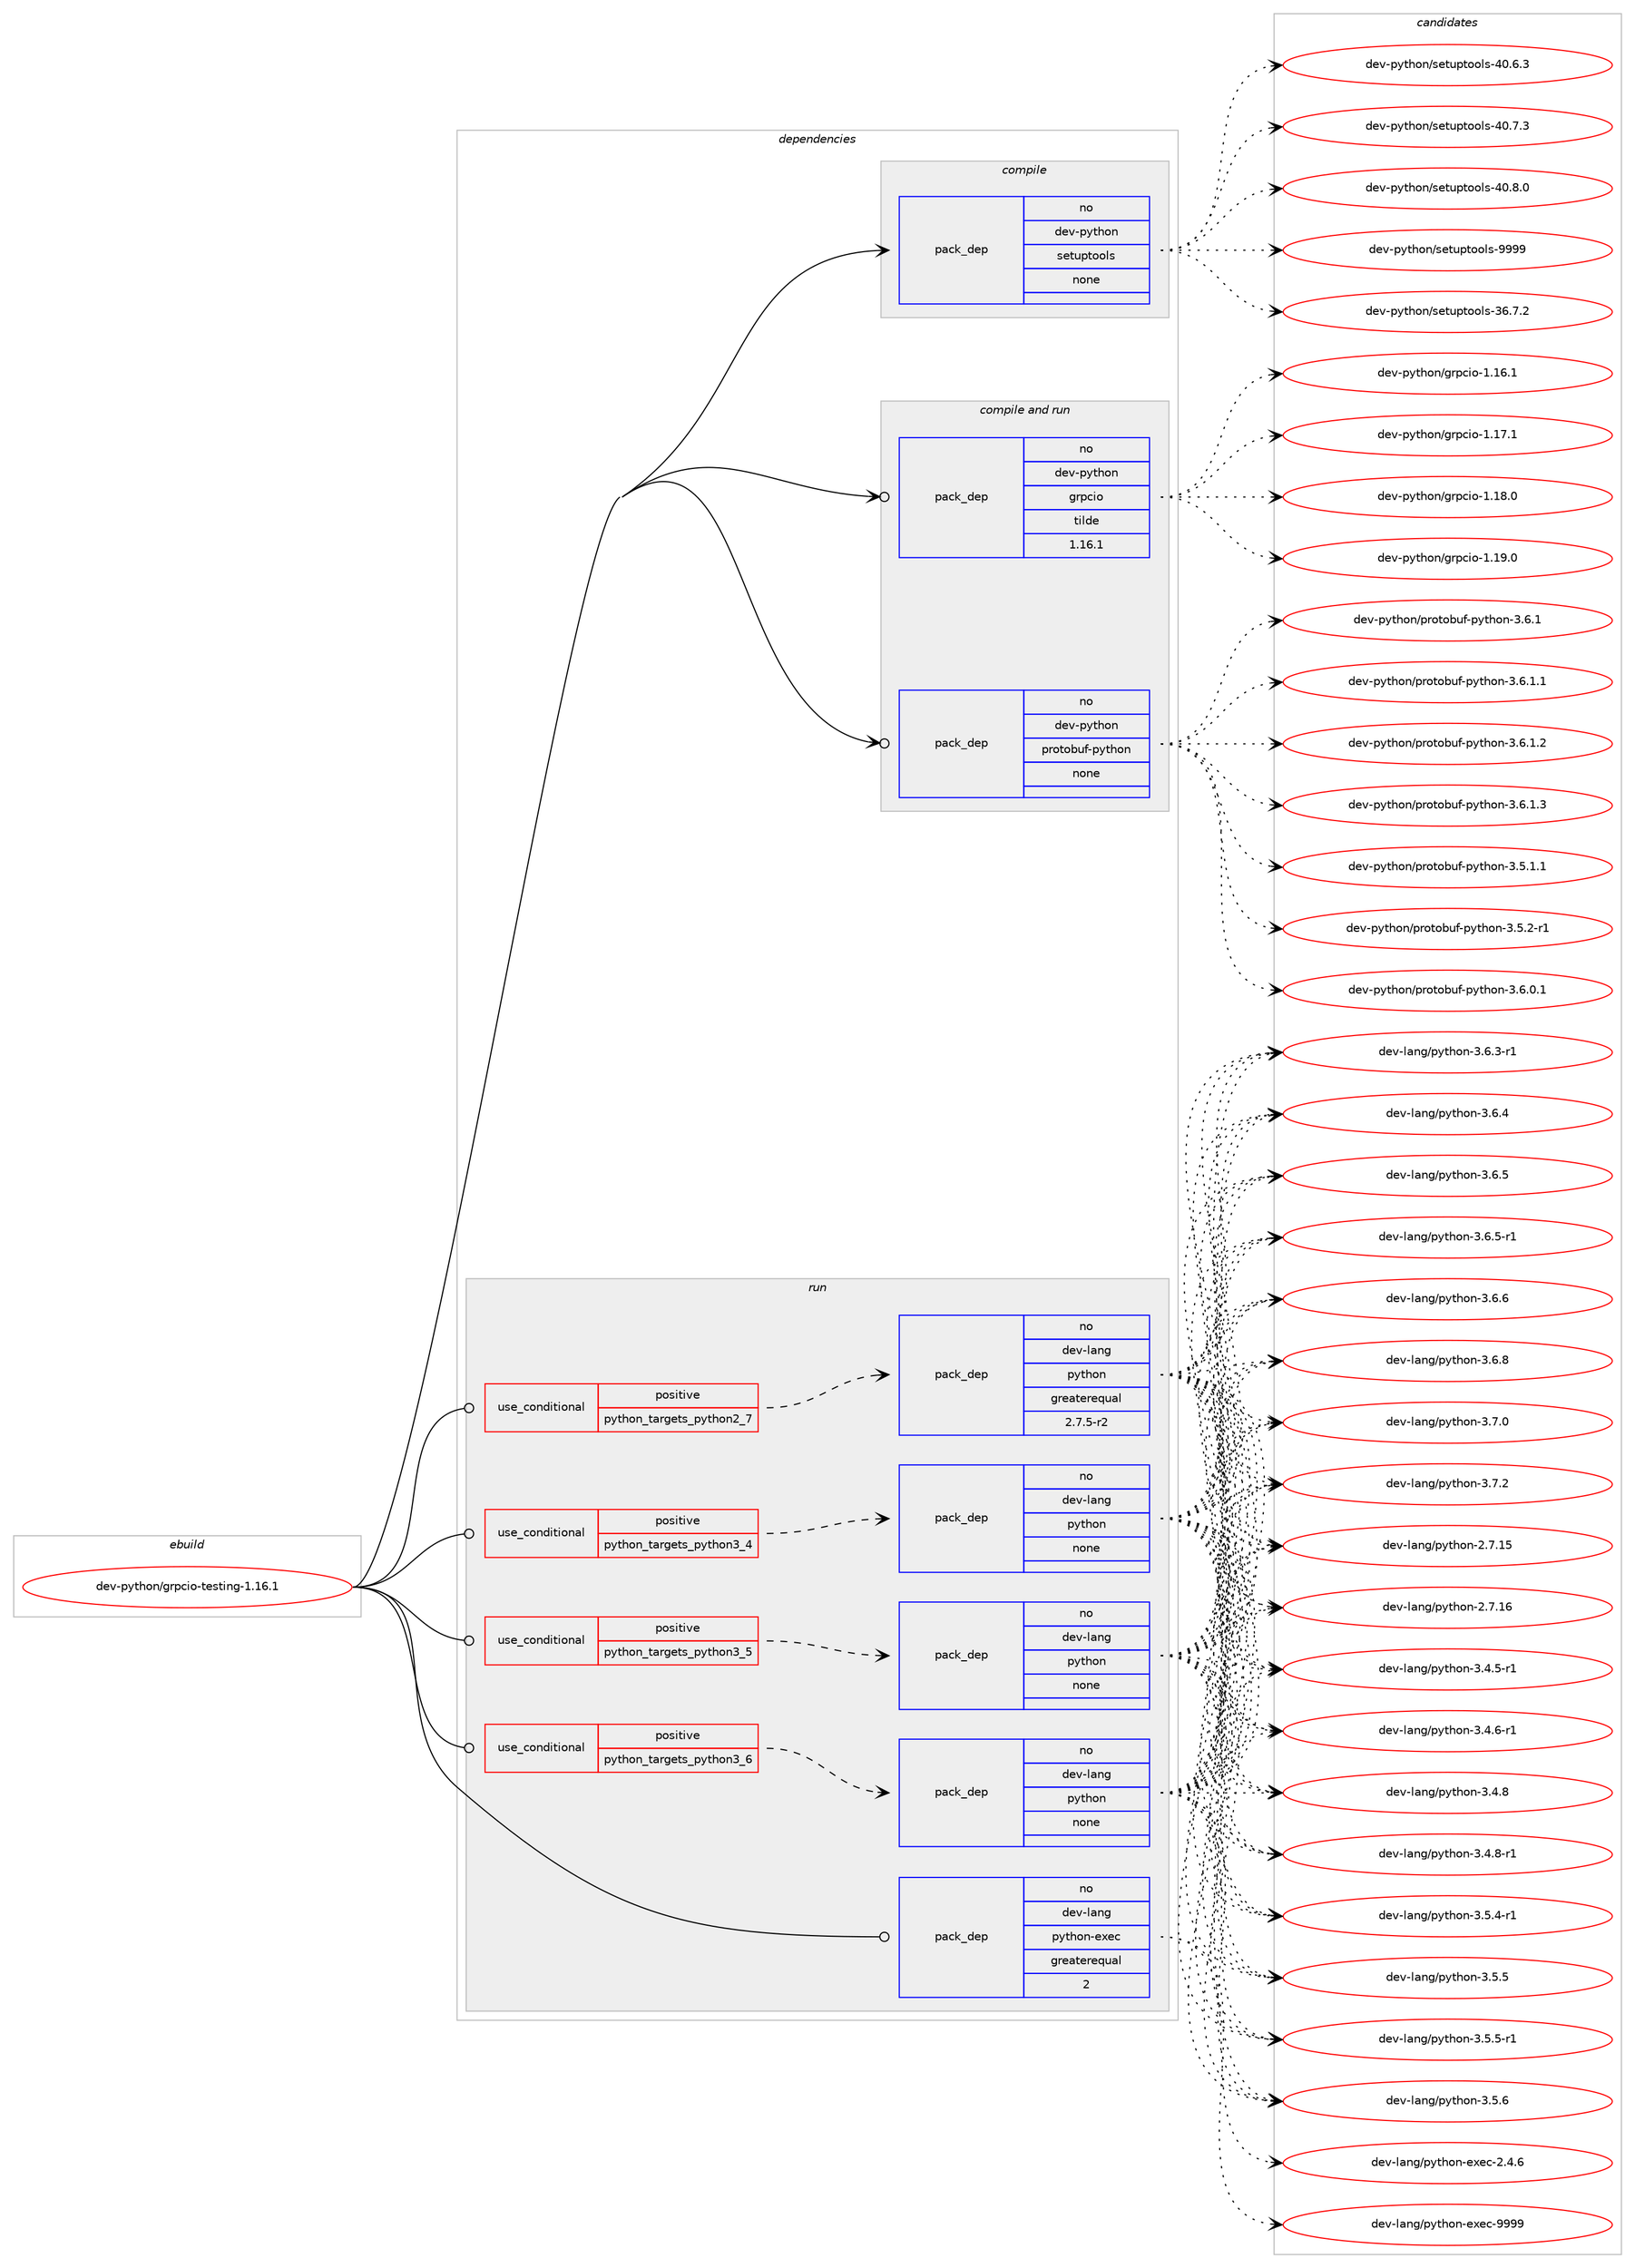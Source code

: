 digraph prolog {

# *************
# Graph options
# *************

newrank=true;
concentrate=true;
compound=true;
graph [rankdir=LR,fontname=Helvetica,fontsize=10,ranksep=1.5];#, ranksep=2.5, nodesep=0.2];
edge  [arrowhead=vee];
node  [fontname=Helvetica,fontsize=10];

# **********
# The ebuild
# **********

subgraph cluster_leftcol {
color=gray;
rank=same;
label=<<i>ebuild</i>>;
id [label="dev-python/grpcio-testing-1.16.1", color=red, width=4, href="../dev-python/grpcio-testing-1.16.1.svg"];
}

# ****************
# The dependencies
# ****************

subgraph cluster_midcol {
color=gray;
label=<<i>dependencies</i>>;
subgraph cluster_compile {
fillcolor="#eeeeee";
style=filled;
label=<<i>compile</i>>;
subgraph pack1013635 {
dependency1412084 [label=<<TABLE BORDER="0" CELLBORDER="1" CELLSPACING="0" CELLPADDING="4" WIDTH="220"><TR><TD ROWSPAN="6" CELLPADDING="30">pack_dep</TD></TR><TR><TD WIDTH="110">no</TD></TR><TR><TD>dev-python</TD></TR><TR><TD>setuptools</TD></TR><TR><TD>none</TD></TR><TR><TD></TD></TR></TABLE>>, shape=none, color=blue];
}
id:e -> dependency1412084:w [weight=20,style="solid",arrowhead="vee"];
}
subgraph cluster_compileandrun {
fillcolor="#eeeeee";
style=filled;
label=<<i>compile and run</i>>;
subgraph pack1013636 {
dependency1412085 [label=<<TABLE BORDER="0" CELLBORDER="1" CELLSPACING="0" CELLPADDING="4" WIDTH="220"><TR><TD ROWSPAN="6" CELLPADDING="30">pack_dep</TD></TR><TR><TD WIDTH="110">no</TD></TR><TR><TD>dev-python</TD></TR><TR><TD>grpcio</TD></TR><TR><TD>tilde</TD></TR><TR><TD>1.16.1</TD></TR></TABLE>>, shape=none, color=blue];
}
id:e -> dependency1412085:w [weight=20,style="solid",arrowhead="odotvee"];
subgraph pack1013637 {
dependency1412086 [label=<<TABLE BORDER="0" CELLBORDER="1" CELLSPACING="0" CELLPADDING="4" WIDTH="220"><TR><TD ROWSPAN="6" CELLPADDING="30">pack_dep</TD></TR><TR><TD WIDTH="110">no</TD></TR><TR><TD>dev-python</TD></TR><TR><TD>protobuf-python</TD></TR><TR><TD>none</TD></TR><TR><TD></TD></TR></TABLE>>, shape=none, color=blue];
}
id:e -> dependency1412086:w [weight=20,style="solid",arrowhead="odotvee"];
}
subgraph cluster_run {
fillcolor="#eeeeee";
style=filled;
label=<<i>run</i>>;
subgraph cond375182 {
dependency1412087 [label=<<TABLE BORDER="0" CELLBORDER="1" CELLSPACING="0" CELLPADDING="4"><TR><TD ROWSPAN="3" CELLPADDING="10">use_conditional</TD></TR><TR><TD>positive</TD></TR><TR><TD>python_targets_python2_7</TD></TR></TABLE>>, shape=none, color=red];
subgraph pack1013638 {
dependency1412088 [label=<<TABLE BORDER="0" CELLBORDER="1" CELLSPACING="0" CELLPADDING="4" WIDTH="220"><TR><TD ROWSPAN="6" CELLPADDING="30">pack_dep</TD></TR><TR><TD WIDTH="110">no</TD></TR><TR><TD>dev-lang</TD></TR><TR><TD>python</TD></TR><TR><TD>greaterequal</TD></TR><TR><TD>2.7.5-r2</TD></TR></TABLE>>, shape=none, color=blue];
}
dependency1412087:e -> dependency1412088:w [weight=20,style="dashed",arrowhead="vee"];
}
id:e -> dependency1412087:w [weight=20,style="solid",arrowhead="odot"];
subgraph cond375183 {
dependency1412089 [label=<<TABLE BORDER="0" CELLBORDER="1" CELLSPACING="0" CELLPADDING="4"><TR><TD ROWSPAN="3" CELLPADDING="10">use_conditional</TD></TR><TR><TD>positive</TD></TR><TR><TD>python_targets_python3_4</TD></TR></TABLE>>, shape=none, color=red];
subgraph pack1013639 {
dependency1412090 [label=<<TABLE BORDER="0" CELLBORDER="1" CELLSPACING="0" CELLPADDING="4" WIDTH="220"><TR><TD ROWSPAN="6" CELLPADDING="30">pack_dep</TD></TR><TR><TD WIDTH="110">no</TD></TR><TR><TD>dev-lang</TD></TR><TR><TD>python</TD></TR><TR><TD>none</TD></TR><TR><TD></TD></TR></TABLE>>, shape=none, color=blue];
}
dependency1412089:e -> dependency1412090:w [weight=20,style="dashed",arrowhead="vee"];
}
id:e -> dependency1412089:w [weight=20,style="solid",arrowhead="odot"];
subgraph cond375184 {
dependency1412091 [label=<<TABLE BORDER="0" CELLBORDER="1" CELLSPACING="0" CELLPADDING="4"><TR><TD ROWSPAN="3" CELLPADDING="10">use_conditional</TD></TR><TR><TD>positive</TD></TR><TR><TD>python_targets_python3_5</TD></TR></TABLE>>, shape=none, color=red];
subgraph pack1013640 {
dependency1412092 [label=<<TABLE BORDER="0" CELLBORDER="1" CELLSPACING="0" CELLPADDING="4" WIDTH="220"><TR><TD ROWSPAN="6" CELLPADDING="30">pack_dep</TD></TR><TR><TD WIDTH="110">no</TD></TR><TR><TD>dev-lang</TD></TR><TR><TD>python</TD></TR><TR><TD>none</TD></TR><TR><TD></TD></TR></TABLE>>, shape=none, color=blue];
}
dependency1412091:e -> dependency1412092:w [weight=20,style="dashed",arrowhead="vee"];
}
id:e -> dependency1412091:w [weight=20,style="solid",arrowhead="odot"];
subgraph cond375185 {
dependency1412093 [label=<<TABLE BORDER="0" CELLBORDER="1" CELLSPACING="0" CELLPADDING="4"><TR><TD ROWSPAN="3" CELLPADDING="10">use_conditional</TD></TR><TR><TD>positive</TD></TR><TR><TD>python_targets_python3_6</TD></TR></TABLE>>, shape=none, color=red];
subgraph pack1013641 {
dependency1412094 [label=<<TABLE BORDER="0" CELLBORDER="1" CELLSPACING="0" CELLPADDING="4" WIDTH="220"><TR><TD ROWSPAN="6" CELLPADDING="30">pack_dep</TD></TR><TR><TD WIDTH="110">no</TD></TR><TR><TD>dev-lang</TD></TR><TR><TD>python</TD></TR><TR><TD>none</TD></TR><TR><TD></TD></TR></TABLE>>, shape=none, color=blue];
}
dependency1412093:e -> dependency1412094:w [weight=20,style="dashed",arrowhead="vee"];
}
id:e -> dependency1412093:w [weight=20,style="solid",arrowhead="odot"];
subgraph pack1013642 {
dependency1412095 [label=<<TABLE BORDER="0" CELLBORDER="1" CELLSPACING="0" CELLPADDING="4" WIDTH="220"><TR><TD ROWSPAN="6" CELLPADDING="30">pack_dep</TD></TR><TR><TD WIDTH="110">no</TD></TR><TR><TD>dev-lang</TD></TR><TR><TD>python-exec</TD></TR><TR><TD>greaterequal</TD></TR><TR><TD>2</TD></TR></TABLE>>, shape=none, color=blue];
}
id:e -> dependency1412095:w [weight=20,style="solid",arrowhead="odot"];
}
}

# **************
# The candidates
# **************

subgraph cluster_choices {
rank=same;
color=gray;
label=<<i>candidates</i>>;

subgraph choice1013635 {
color=black;
nodesep=1;
choice100101118451121211161041111104711510111611711211611111110811545515446554650 [label="dev-python/setuptools-36.7.2", color=red, width=4,href="../dev-python/setuptools-36.7.2.svg"];
choice100101118451121211161041111104711510111611711211611111110811545524846544651 [label="dev-python/setuptools-40.6.3", color=red, width=4,href="../dev-python/setuptools-40.6.3.svg"];
choice100101118451121211161041111104711510111611711211611111110811545524846554651 [label="dev-python/setuptools-40.7.3", color=red, width=4,href="../dev-python/setuptools-40.7.3.svg"];
choice100101118451121211161041111104711510111611711211611111110811545524846564648 [label="dev-python/setuptools-40.8.0", color=red, width=4,href="../dev-python/setuptools-40.8.0.svg"];
choice10010111845112121116104111110471151011161171121161111111081154557575757 [label="dev-python/setuptools-9999", color=red, width=4,href="../dev-python/setuptools-9999.svg"];
dependency1412084:e -> choice100101118451121211161041111104711510111611711211611111110811545515446554650:w [style=dotted,weight="100"];
dependency1412084:e -> choice100101118451121211161041111104711510111611711211611111110811545524846544651:w [style=dotted,weight="100"];
dependency1412084:e -> choice100101118451121211161041111104711510111611711211611111110811545524846554651:w [style=dotted,weight="100"];
dependency1412084:e -> choice100101118451121211161041111104711510111611711211611111110811545524846564648:w [style=dotted,weight="100"];
dependency1412084:e -> choice10010111845112121116104111110471151011161171121161111111081154557575757:w [style=dotted,weight="100"];
}
subgraph choice1013636 {
color=black;
nodesep=1;
choice10010111845112121116104111110471031141129910511145494649544649 [label="dev-python/grpcio-1.16.1", color=red, width=4,href="../dev-python/grpcio-1.16.1.svg"];
choice10010111845112121116104111110471031141129910511145494649554649 [label="dev-python/grpcio-1.17.1", color=red, width=4,href="../dev-python/grpcio-1.17.1.svg"];
choice10010111845112121116104111110471031141129910511145494649564648 [label="dev-python/grpcio-1.18.0", color=red, width=4,href="../dev-python/grpcio-1.18.0.svg"];
choice10010111845112121116104111110471031141129910511145494649574648 [label="dev-python/grpcio-1.19.0", color=red, width=4,href="../dev-python/grpcio-1.19.0.svg"];
dependency1412085:e -> choice10010111845112121116104111110471031141129910511145494649544649:w [style=dotted,weight="100"];
dependency1412085:e -> choice10010111845112121116104111110471031141129910511145494649554649:w [style=dotted,weight="100"];
dependency1412085:e -> choice10010111845112121116104111110471031141129910511145494649564648:w [style=dotted,weight="100"];
dependency1412085:e -> choice10010111845112121116104111110471031141129910511145494649574648:w [style=dotted,weight="100"];
}
subgraph choice1013637 {
color=black;
nodesep=1;
choice100101118451121211161041111104711211411111611198117102451121211161041111104551465346494649 [label="dev-python/protobuf-python-3.5.1.1", color=red, width=4,href="../dev-python/protobuf-python-3.5.1.1.svg"];
choice100101118451121211161041111104711211411111611198117102451121211161041111104551465346504511449 [label="dev-python/protobuf-python-3.5.2-r1", color=red, width=4,href="../dev-python/protobuf-python-3.5.2-r1.svg"];
choice100101118451121211161041111104711211411111611198117102451121211161041111104551465446484649 [label="dev-python/protobuf-python-3.6.0.1", color=red, width=4,href="../dev-python/protobuf-python-3.6.0.1.svg"];
choice10010111845112121116104111110471121141111161119811710245112121116104111110455146544649 [label="dev-python/protobuf-python-3.6.1", color=red, width=4,href="../dev-python/protobuf-python-3.6.1.svg"];
choice100101118451121211161041111104711211411111611198117102451121211161041111104551465446494649 [label="dev-python/protobuf-python-3.6.1.1", color=red, width=4,href="../dev-python/protobuf-python-3.6.1.1.svg"];
choice100101118451121211161041111104711211411111611198117102451121211161041111104551465446494650 [label="dev-python/protobuf-python-3.6.1.2", color=red, width=4,href="../dev-python/protobuf-python-3.6.1.2.svg"];
choice100101118451121211161041111104711211411111611198117102451121211161041111104551465446494651 [label="dev-python/protobuf-python-3.6.1.3", color=red, width=4,href="../dev-python/protobuf-python-3.6.1.3.svg"];
dependency1412086:e -> choice100101118451121211161041111104711211411111611198117102451121211161041111104551465346494649:w [style=dotted,weight="100"];
dependency1412086:e -> choice100101118451121211161041111104711211411111611198117102451121211161041111104551465346504511449:w [style=dotted,weight="100"];
dependency1412086:e -> choice100101118451121211161041111104711211411111611198117102451121211161041111104551465446484649:w [style=dotted,weight="100"];
dependency1412086:e -> choice10010111845112121116104111110471121141111161119811710245112121116104111110455146544649:w [style=dotted,weight="100"];
dependency1412086:e -> choice100101118451121211161041111104711211411111611198117102451121211161041111104551465446494649:w [style=dotted,weight="100"];
dependency1412086:e -> choice100101118451121211161041111104711211411111611198117102451121211161041111104551465446494650:w [style=dotted,weight="100"];
dependency1412086:e -> choice100101118451121211161041111104711211411111611198117102451121211161041111104551465446494651:w [style=dotted,weight="100"];
}
subgraph choice1013638 {
color=black;
nodesep=1;
choice10010111845108971101034711212111610411111045504655464953 [label="dev-lang/python-2.7.15", color=red, width=4,href="../dev-lang/python-2.7.15.svg"];
choice10010111845108971101034711212111610411111045504655464954 [label="dev-lang/python-2.7.16", color=red, width=4,href="../dev-lang/python-2.7.16.svg"];
choice1001011184510897110103471121211161041111104551465246534511449 [label="dev-lang/python-3.4.5-r1", color=red, width=4,href="../dev-lang/python-3.4.5-r1.svg"];
choice1001011184510897110103471121211161041111104551465246544511449 [label="dev-lang/python-3.4.6-r1", color=red, width=4,href="../dev-lang/python-3.4.6-r1.svg"];
choice100101118451089711010347112121116104111110455146524656 [label="dev-lang/python-3.4.8", color=red, width=4,href="../dev-lang/python-3.4.8.svg"];
choice1001011184510897110103471121211161041111104551465246564511449 [label="dev-lang/python-3.4.8-r1", color=red, width=4,href="../dev-lang/python-3.4.8-r1.svg"];
choice1001011184510897110103471121211161041111104551465346524511449 [label="dev-lang/python-3.5.4-r1", color=red, width=4,href="../dev-lang/python-3.5.4-r1.svg"];
choice100101118451089711010347112121116104111110455146534653 [label="dev-lang/python-3.5.5", color=red, width=4,href="../dev-lang/python-3.5.5.svg"];
choice1001011184510897110103471121211161041111104551465346534511449 [label="dev-lang/python-3.5.5-r1", color=red, width=4,href="../dev-lang/python-3.5.5-r1.svg"];
choice100101118451089711010347112121116104111110455146534654 [label="dev-lang/python-3.5.6", color=red, width=4,href="../dev-lang/python-3.5.6.svg"];
choice1001011184510897110103471121211161041111104551465446514511449 [label="dev-lang/python-3.6.3-r1", color=red, width=4,href="../dev-lang/python-3.6.3-r1.svg"];
choice100101118451089711010347112121116104111110455146544652 [label="dev-lang/python-3.6.4", color=red, width=4,href="../dev-lang/python-3.6.4.svg"];
choice100101118451089711010347112121116104111110455146544653 [label="dev-lang/python-3.6.5", color=red, width=4,href="../dev-lang/python-3.6.5.svg"];
choice1001011184510897110103471121211161041111104551465446534511449 [label="dev-lang/python-3.6.5-r1", color=red, width=4,href="../dev-lang/python-3.6.5-r1.svg"];
choice100101118451089711010347112121116104111110455146544654 [label="dev-lang/python-3.6.6", color=red, width=4,href="../dev-lang/python-3.6.6.svg"];
choice100101118451089711010347112121116104111110455146544656 [label="dev-lang/python-3.6.8", color=red, width=4,href="../dev-lang/python-3.6.8.svg"];
choice100101118451089711010347112121116104111110455146554648 [label="dev-lang/python-3.7.0", color=red, width=4,href="../dev-lang/python-3.7.0.svg"];
choice100101118451089711010347112121116104111110455146554650 [label="dev-lang/python-3.7.2", color=red, width=4,href="../dev-lang/python-3.7.2.svg"];
dependency1412088:e -> choice10010111845108971101034711212111610411111045504655464953:w [style=dotted,weight="100"];
dependency1412088:e -> choice10010111845108971101034711212111610411111045504655464954:w [style=dotted,weight="100"];
dependency1412088:e -> choice1001011184510897110103471121211161041111104551465246534511449:w [style=dotted,weight="100"];
dependency1412088:e -> choice1001011184510897110103471121211161041111104551465246544511449:w [style=dotted,weight="100"];
dependency1412088:e -> choice100101118451089711010347112121116104111110455146524656:w [style=dotted,weight="100"];
dependency1412088:e -> choice1001011184510897110103471121211161041111104551465246564511449:w [style=dotted,weight="100"];
dependency1412088:e -> choice1001011184510897110103471121211161041111104551465346524511449:w [style=dotted,weight="100"];
dependency1412088:e -> choice100101118451089711010347112121116104111110455146534653:w [style=dotted,weight="100"];
dependency1412088:e -> choice1001011184510897110103471121211161041111104551465346534511449:w [style=dotted,weight="100"];
dependency1412088:e -> choice100101118451089711010347112121116104111110455146534654:w [style=dotted,weight="100"];
dependency1412088:e -> choice1001011184510897110103471121211161041111104551465446514511449:w [style=dotted,weight="100"];
dependency1412088:e -> choice100101118451089711010347112121116104111110455146544652:w [style=dotted,weight="100"];
dependency1412088:e -> choice100101118451089711010347112121116104111110455146544653:w [style=dotted,weight="100"];
dependency1412088:e -> choice1001011184510897110103471121211161041111104551465446534511449:w [style=dotted,weight="100"];
dependency1412088:e -> choice100101118451089711010347112121116104111110455146544654:w [style=dotted,weight="100"];
dependency1412088:e -> choice100101118451089711010347112121116104111110455146544656:w [style=dotted,weight="100"];
dependency1412088:e -> choice100101118451089711010347112121116104111110455146554648:w [style=dotted,weight="100"];
dependency1412088:e -> choice100101118451089711010347112121116104111110455146554650:w [style=dotted,weight="100"];
}
subgraph choice1013639 {
color=black;
nodesep=1;
choice10010111845108971101034711212111610411111045504655464953 [label="dev-lang/python-2.7.15", color=red, width=4,href="../dev-lang/python-2.7.15.svg"];
choice10010111845108971101034711212111610411111045504655464954 [label="dev-lang/python-2.7.16", color=red, width=4,href="../dev-lang/python-2.7.16.svg"];
choice1001011184510897110103471121211161041111104551465246534511449 [label="dev-lang/python-3.4.5-r1", color=red, width=4,href="../dev-lang/python-3.4.5-r1.svg"];
choice1001011184510897110103471121211161041111104551465246544511449 [label="dev-lang/python-3.4.6-r1", color=red, width=4,href="../dev-lang/python-3.4.6-r1.svg"];
choice100101118451089711010347112121116104111110455146524656 [label="dev-lang/python-3.4.8", color=red, width=4,href="../dev-lang/python-3.4.8.svg"];
choice1001011184510897110103471121211161041111104551465246564511449 [label="dev-lang/python-3.4.8-r1", color=red, width=4,href="../dev-lang/python-3.4.8-r1.svg"];
choice1001011184510897110103471121211161041111104551465346524511449 [label="dev-lang/python-3.5.4-r1", color=red, width=4,href="../dev-lang/python-3.5.4-r1.svg"];
choice100101118451089711010347112121116104111110455146534653 [label="dev-lang/python-3.5.5", color=red, width=4,href="../dev-lang/python-3.5.5.svg"];
choice1001011184510897110103471121211161041111104551465346534511449 [label="dev-lang/python-3.5.5-r1", color=red, width=4,href="../dev-lang/python-3.5.5-r1.svg"];
choice100101118451089711010347112121116104111110455146534654 [label="dev-lang/python-3.5.6", color=red, width=4,href="../dev-lang/python-3.5.6.svg"];
choice1001011184510897110103471121211161041111104551465446514511449 [label="dev-lang/python-3.6.3-r1", color=red, width=4,href="../dev-lang/python-3.6.3-r1.svg"];
choice100101118451089711010347112121116104111110455146544652 [label="dev-lang/python-3.6.4", color=red, width=4,href="../dev-lang/python-3.6.4.svg"];
choice100101118451089711010347112121116104111110455146544653 [label="dev-lang/python-3.6.5", color=red, width=4,href="../dev-lang/python-3.6.5.svg"];
choice1001011184510897110103471121211161041111104551465446534511449 [label="dev-lang/python-3.6.5-r1", color=red, width=4,href="../dev-lang/python-3.6.5-r1.svg"];
choice100101118451089711010347112121116104111110455146544654 [label="dev-lang/python-3.6.6", color=red, width=4,href="../dev-lang/python-3.6.6.svg"];
choice100101118451089711010347112121116104111110455146544656 [label="dev-lang/python-3.6.8", color=red, width=4,href="../dev-lang/python-3.6.8.svg"];
choice100101118451089711010347112121116104111110455146554648 [label="dev-lang/python-3.7.0", color=red, width=4,href="../dev-lang/python-3.7.0.svg"];
choice100101118451089711010347112121116104111110455146554650 [label="dev-lang/python-3.7.2", color=red, width=4,href="../dev-lang/python-3.7.2.svg"];
dependency1412090:e -> choice10010111845108971101034711212111610411111045504655464953:w [style=dotted,weight="100"];
dependency1412090:e -> choice10010111845108971101034711212111610411111045504655464954:w [style=dotted,weight="100"];
dependency1412090:e -> choice1001011184510897110103471121211161041111104551465246534511449:w [style=dotted,weight="100"];
dependency1412090:e -> choice1001011184510897110103471121211161041111104551465246544511449:w [style=dotted,weight="100"];
dependency1412090:e -> choice100101118451089711010347112121116104111110455146524656:w [style=dotted,weight="100"];
dependency1412090:e -> choice1001011184510897110103471121211161041111104551465246564511449:w [style=dotted,weight="100"];
dependency1412090:e -> choice1001011184510897110103471121211161041111104551465346524511449:w [style=dotted,weight="100"];
dependency1412090:e -> choice100101118451089711010347112121116104111110455146534653:w [style=dotted,weight="100"];
dependency1412090:e -> choice1001011184510897110103471121211161041111104551465346534511449:w [style=dotted,weight="100"];
dependency1412090:e -> choice100101118451089711010347112121116104111110455146534654:w [style=dotted,weight="100"];
dependency1412090:e -> choice1001011184510897110103471121211161041111104551465446514511449:w [style=dotted,weight="100"];
dependency1412090:e -> choice100101118451089711010347112121116104111110455146544652:w [style=dotted,weight="100"];
dependency1412090:e -> choice100101118451089711010347112121116104111110455146544653:w [style=dotted,weight="100"];
dependency1412090:e -> choice1001011184510897110103471121211161041111104551465446534511449:w [style=dotted,weight="100"];
dependency1412090:e -> choice100101118451089711010347112121116104111110455146544654:w [style=dotted,weight="100"];
dependency1412090:e -> choice100101118451089711010347112121116104111110455146544656:w [style=dotted,weight="100"];
dependency1412090:e -> choice100101118451089711010347112121116104111110455146554648:w [style=dotted,weight="100"];
dependency1412090:e -> choice100101118451089711010347112121116104111110455146554650:w [style=dotted,weight="100"];
}
subgraph choice1013640 {
color=black;
nodesep=1;
choice10010111845108971101034711212111610411111045504655464953 [label="dev-lang/python-2.7.15", color=red, width=4,href="../dev-lang/python-2.7.15.svg"];
choice10010111845108971101034711212111610411111045504655464954 [label="dev-lang/python-2.7.16", color=red, width=4,href="../dev-lang/python-2.7.16.svg"];
choice1001011184510897110103471121211161041111104551465246534511449 [label="dev-lang/python-3.4.5-r1", color=red, width=4,href="../dev-lang/python-3.4.5-r1.svg"];
choice1001011184510897110103471121211161041111104551465246544511449 [label="dev-lang/python-3.4.6-r1", color=red, width=4,href="../dev-lang/python-3.4.6-r1.svg"];
choice100101118451089711010347112121116104111110455146524656 [label="dev-lang/python-3.4.8", color=red, width=4,href="../dev-lang/python-3.4.8.svg"];
choice1001011184510897110103471121211161041111104551465246564511449 [label="dev-lang/python-3.4.8-r1", color=red, width=4,href="../dev-lang/python-3.4.8-r1.svg"];
choice1001011184510897110103471121211161041111104551465346524511449 [label="dev-lang/python-3.5.4-r1", color=red, width=4,href="../dev-lang/python-3.5.4-r1.svg"];
choice100101118451089711010347112121116104111110455146534653 [label="dev-lang/python-3.5.5", color=red, width=4,href="../dev-lang/python-3.5.5.svg"];
choice1001011184510897110103471121211161041111104551465346534511449 [label="dev-lang/python-3.5.5-r1", color=red, width=4,href="../dev-lang/python-3.5.5-r1.svg"];
choice100101118451089711010347112121116104111110455146534654 [label="dev-lang/python-3.5.6", color=red, width=4,href="../dev-lang/python-3.5.6.svg"];
choice1001011184510897110103471121211161041111104551465446514511449 [label="dev-lang/python-3.6.3-r1", color=red, width=4,href="../dev-lang/python-3.6.3-r1.svg"];
choice100101118451089711010347112121116104111110455146544652 [label="dev-lang/python-3.6.4", color=red, width=4,href="../dev-lang/python-3.6.4.svg"];
choice100101118451089711010347112121116104111110455146544653 [label="dev-lang/python-3.6.5", color=red, width=4,href="../dev-lang/python-3.6.5.svg"];
choice1001011184510897110103471121211161041111104551465446534511449 [label="dev-lang/python-3.6.5-r1", color=red, width=4,href="../dev-lang/python-3.6.5-r1.svg"];
choice100101118451089711010347112121116104111110455146544654 [label="dev-lang/python-3.6.6", color=red, width=4,href="../dev-lang/python-3.6.6.svg"];
choice100101118451089711010347112121116104111110455146544656 [label="dev-lang/python-3.6.8", color=red, width=4,href="../dev-lang/python-3.6.8.svg"];
choice100101118451089711010347112121116104111110455146554648 [label="dev-lang/python-3.7.0", color=red, width=4,href="../dev-lang/python-3.7.0.svg"];
choice100101118451089711010347112121116104111110455146554650 [label="dev-lang/python-3.7.2", color=red, width=4,href="../dev-lang/python-3.7.2.svg"];
dependency1412092:e -> choice10010111845108971101034711212111610411111045504655464953:w [style=dotted,weight="100"];
dependency1412092:e -> choice10010111845108971101034711212111610411111045504655464954:w [style=dotted,weight="100"];
dependency1412092:e -> choice1001011184510897110103471121211161041111104551465246534511449:w [style=dotted,weight="100"];
dependency1412092:e -> choice1001011184510897110103471121211161041111104551465246544511449:w [style=dotted,weight="100"];
dependency1412092:e -> choice100101118451089711010347112121116104111110455146524656:w [style=dotted,weight="100"];
dependency1412092:e -> choice1001011184510897110103471121211161041111104551465246564511449:w [style=dotted,weight="100"];
dependency1412092:e -> choice1001011184510897110103471121211161041111104551465346524511449:w [style=dotted,weight="100"];
dependency1412092:e -> choice100101118451089711010347112121116104111110455146534653:w [style=dotted,weight="100"];
dependency1412092:e -> choice1001011184510897110103471121211161041111104551465346534511449:w [style=dotted,weight="100"];
dependency1412092:e -> choice100101118451089711010347112121116104111110455146534654:w [style=dotted,weight="100"];
dependency1412092:e -> choice1001011184510897110103471121211161041111104551465446514511449:w [style=dotted,weight="100"];
dependency1412092:e -> choice100101118451089711010347112121116104111110455146544652:w [style=dotted,weight="100"];
dependency1412092:e -> choice100101118451089711010347112121116104111110455146544653:w [style=dotted,weight="100"];
dependency1412092:e -> choice1001011184510897110103471121211161041111104551465446534511449:w [style=dotted,weight="100"];
dependency1412092:e -> choice100101118451089711010347112121116104111110455146544654:w [style=dotted,weight="100"];
dependency1412092:e -> choice100101118451089711010347112121116104111110455146544656:w [style=dotted,weight="100"];
dependency1412092:e -> choice100101118451089711010347112121116104111110455146554648:w [style=dotted,weight="100"];
dependency1412092:e -> choice100101118451089711010347112121116104111110455146554650:w [style=dotted,weight="100"];
}
subgraph choice1013641 {
color=black;
nodesep=1;
choice10010111845108971101034711212111610411111045504655464953 [label="dev-lang/python-2.7.15", color=red, width=4,href="../dev-lang/python-2.7.15.svg"];
choice10010111845108971101034711212111610411111045504655464954 [label="dev-lang/python-2.7.16", color=red, width=4,href="../dev-lang/python-2.7.16.svg"];
choice1001011184510897110103471121211161041111104551465246534511449 [label="dev-lang/python-3.4.5-r1", color=red, width=4,href="../dev-lang/python-3.4.5-r1.svg"];
choice1001011184510897110103471121211161041111104551465246544511449 [label="dev-lang/python-3.4.6-r1", color=red, width=4,href="../dev-lang/python-3.4.6-r1.svg"];
choice100101118451089711010347112121116104111110455146524656 [label="dev-lang/python-3.4.8", color=red, width=4,href="../dev-lang/python-3.4.8.svg"];
choice1001011184510897110103471121211161041111104551465246564511449 [label="dev-lang/python-3.4.8-r1", color=red, width=4,href="../dev-lang/python-3.4.8-r1.svg"];
choice1001011184510897110103471121211161041111104551465346524511449 [label="dev-lang/python-3.5.4-r1", color=red, width=4,href="../dev-lang/python-3.5.4-r1.svg"];
choice100101118451089711010347112121116104111110455146534653 [label="dev-lang/python-3.5.5", color=red, width=4,href="../dev-lang/python-3.5.5.svg"];
choice1001011184510897110103471121211161041111104551465346534511449 [label="dev-lang/python-3.5.5-r1", color=red, width=4,href="../dev-lang/python-3.5.5-r1.svg"];
choice100101118451089711010347112121116104111110455146534654 [label="dev-lang/python-3.5.6", color=red, width=4,href="../dev-lang/python-3.5.6.svg"];
choice1001011184510897110103471121211161041111104551465446514511449 [label="dev-lang/python-3.6.3-r1", color=red, width=4,href="../dev-lang/python-3.6.3-r1.svg"];
choice100101118451089711010347112121116104111110455146544652 [label="dev-lang/python-3.6.4", color=red, width=4,href="../dev-lang/python-3.6.4.svg"];
choice100101118451089711010347112121116104111110455146544653 [label="dev-lang/python-3.6.5", color=red, width=4,href="../dev-lang/python-3.6.5.svg"];
choice1001011184510897110103471121211161041111104551465446534511449 [label="dev-lang/python-3.6.5-r1", color=red, width=4,href="../dev-lang/python-3.6.5-r1.svg"];
choice100101118451089711010347112121116104111110455146544654 [label="dev-lang/python-3.6.6", color=red, width=4,href="../dev-lang/python-3.6.6.svg"];
choice100101118451089711010347112121116104111110455146544656 [label="dev-lang/python-3.6.8", color=red, width=4,href="../dev-lang/python-3.6.8.svg"];
choice100101118451089711010347112121116104111110455146554648 [label="dev-lang/python-3.7.0", color=red, width=4,href="../dev-lang/python-3.7.0.svg"];
choice100101118451089711010347112121116104111110455146554650 [label="dev-lang/python-3.7.2", color=red, width=4,href="../dev-lang/python-3.7.2.svg"];
dependency1412094:e -> choice10010111845108971101034711212111610411111045504655464953:w [style=dotted,weight="100"];
dependency1412094:e -> choice10010111845108971101034711212111610411111045504655464954:w [style=dotted,weight="100"];
dependency1412094:e -> choice1001011184510897110103471121211161041111104551465246534511449:w [style=dotted,weight="100"];
dependency1412094:e -> choice1001011184510897110103471121211161041111104551465246544511449:w [style=dotted,weight="100"];
dependency1412094:e -> choice100101118451089711010347112121116104111110455146524656:w [style=dotted,weight="100"];
dependency1412094:e -> choice1001011184510897110103471121211161041111104551465246564511449:w [style=dotted,weight="100"];
dependency1412094:e -> choice1001011184510897110103471121211161041111104551465346524511449:w [style=dotted,weight="100"];
dependency1412094:e -> choice100101118451089711010347112121116104111110455146534653:w [style=dotted,weight="100"];
dependency1412094:e -> choice1001011184510897110103471121211161041111104551465346534511449:w [style=dotted,weight="100"];
dependency1412094:e -> choice100101118451089711010347112121116104111110455146534654:w [style=dotted,weight="100"];
dependency1412094:e -> choice1001011184510897110103471121211161041111104551465446514511449:w [style=dotted,weight="100"];
dependency1412094:e -> choice100101118451089711010347112121116104111110455146544652:w [style=dotted,weight="100"];
dependency1412094:e -> choice100101118451089711010347112121116104111110455146544653:w [style=dotted,weight="100"];
dependency1412094:e -> choice1001011184510897110103471121211161041111104551465446534511449:w [style=dotted,weight="100"];
dependency1412094:e -> choice100101118451089711010347112121116104111110455146544654:w [style=dotted,weight="100"];
dependency1412094:e -> choice100101118451089711010347112121116104111110455146544656:w [style=dotted,weight="100"];
dependency1412094:e -> choice100101118451089711010347112121116104111110455146554648:w [style=dotted,weight="100"];
dependency1412094:e -> choice100101118451089711010347112121116104111110455146554650:w [style=dotted,weight="100"];
}
subgraph choice1013642 {
color=black;
nodesep=1;
choice1001011184510897110103471121211161041111104510112010199455046524654 [label="dev-lang/python-exec-2.4.6", color=red, width=4,href="../dev-lang/python-exec-2.4.6.svg"];
choice10010111845108971101034711212111610411111045101120101994557575757 [label="dev-lang/python-exec-9999", color=red, width=4,href="../dev-lang/python-exec-9999.svg"];
dependency1412095:e -> choice1001011184510897110103471121211161041111104510112010199455046524654:w [style=dotted,weight="100"];
dependency1412095:e -> choice10010111845108971101034711212111610411111045101120101994557575757:w [style=dotted,weight="100"];
}
}

}
